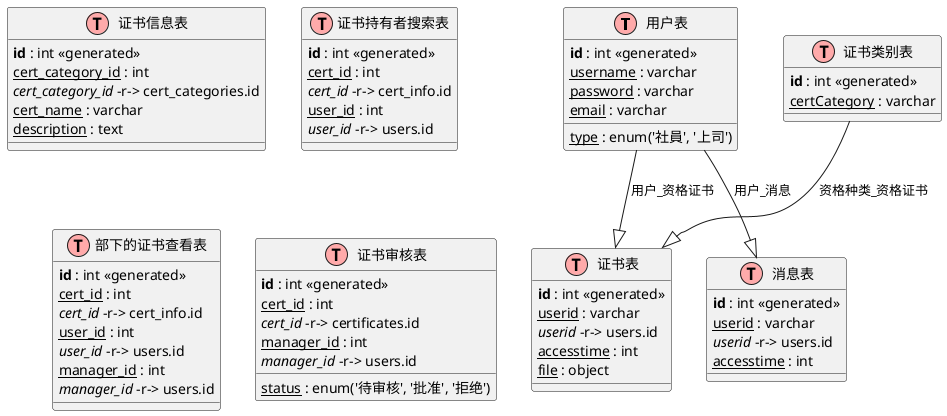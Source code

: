 @startuml
!define Table(name,desc) class name as "desc" << (T,#FFAAAA) >>
!define primary_key(x) <b>x</b>
!define unique(x) <color:red>x</color>
!define not_null(x) <u>x</u>
!define foreign_key(x) <i>x</i>

Table(users, "用户表") {
    primary_key(id) : int <<generated>>
    not_null(username) : varchar
    not_null(password) : varchar
    not_null(email) : varchar
    not_null(type) : enum('社員', '上司')
}

Table(certificates, "证书表") {
    primary_key(id) : int <<generated>>
    not_null(userid) : varchar
    foreign_key(userid) -r-> users.id
    not_null(accesstime) : int
    not_null(file) : object
}

Table(messages, "消息表") {
    primary_key(id) : int <<generated>>
    not_null(userid) : varchar
    foreign_key(userid) -r-> users.id
    not_null(accesstime) : int
}

Table(cert_categories, "证书类别表") {
    primary_key(id) : int <<generated>>
    not_null(certCategory) : varchar
}

Table(cert_info, "证书信息表") {
    primary_key(id) : int <<generated>>
    not_null(cert_category_id) : int
    foreign_key(cert_category_id) -r-> cert_categories.id
    not_null(cert_name) : varchar
    not_null(description) : text
}

Table(cert_holder_search, "证书持有者搜索表") {
    primary_key(id) : int <<generated>>
    not_null(cert_id) : int
    foreign_key(cert_id) -r-> cert_info.id
    not_null(user_id) : int
    foreign_key(user_id) -r-> users.id
}

Table(subordinate_cert_view, "部下的证书查看表") {
    primary_key(id) : int <<generated>>
    not_null(cert_id) : int
    foreign_key(cert_id) -r-> cert_info.id
    not_null(user_id) : int
    foreign_key(user_id) -r-> users.id
    not_null(manager_id) : int
    foreign_key(manager_id) -r-> users.id
}

Table(cert_review, "证书审核表") {
    primary_key(id) : int <<generated>>
    not_null(cert_id) : int
    foreign_key(cert_id) -r-> certificates.id
    not_null(manager_id) : int
    foreign_key(manager_id) -r-> users.id
    not_null(status) : enum('待审核', '批准', '拒绝')
}

users --|> messages : 用户_消息
users --|> certificates : 用户_资格证书
cert_categories --|> certificates : 资格种类_资格证书

@enduml
